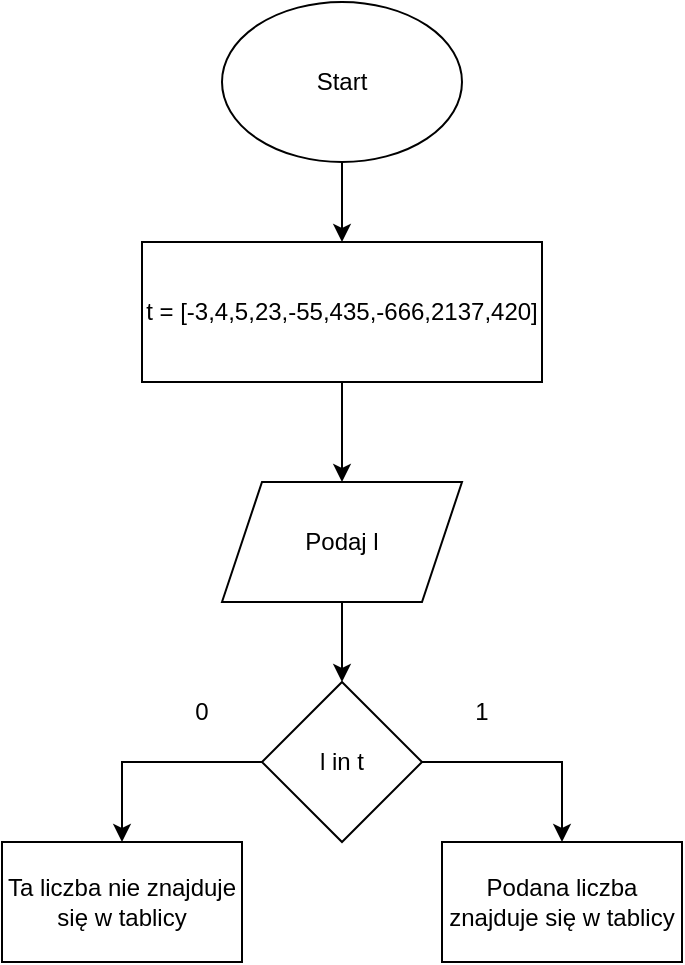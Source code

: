 <mxfile version="21.0.6" type="github">
  <diagram id="C5RBs43oDa-KdzZeNtuy" name="Page-1">
    <mxGraphModel dx="1316" dy="806" grid="1" gridSize="10" guides="1" tooltips="1" connect="1" arrows="1" fold="1" page="1" pageScale="1" pageWidth="827" pageHeight="1169" math="0" shadow="0">
      <root>
        <mxCell id="WIyWlLk6GJQsqaUBKTNV-0" />
        <mxCell id="WIyWlLk6GJQsqaUBKTNV-1" parent="WIyWlLk6GJQsqaUBKTNV-0" />
        <mxCell id="HS5Rx_MoKatWGOZQJjo8-1" style="edgeStyle=orthogonalEdgeStyle;rounded=0;orthogonalLoop=1;jettySize=auto;html=1;entryX=0.5;entryY=0;entryDx=0;entryDy=0;" edge="1" parent="WIyWlLk6GJQsqaUBKTNV-1" source="wEPcdbPYhGr3-dHpcgvf-0" target="wEPcdbPYhGr3-dHpcgvf-3">
          <mxGeometry relative="1" as="geometry" />
        </mxCell>
        <mxCell id="wEPcdbPYhGr3-dHpcgvf-0" value="Start" style="ellipse;whiteSpace=wrap;html=1;" parent="WIyWlLk6GJQsqaUBKTNV-1" vertex="1">
          <mxGeometry x="320" y="10" width="120" height="80" as="geometry" />
        </mxCell>
        <mxCell id="HS5Rx_MoKatWGOZQJjo8-3" style="edgeStyle=orthogonalEdgeStyle;rounded=0;orthogonalLoop=1;jettySize=auto;html=1;entryX=0.5;entryY=0;entryDx=0;entryDy=0;" edge="1" parent="WIyWlLk6GJQsqaUBKTNV-1" source="wEPcdbPYhGr3-dHpcgvf-1" target="wEPcdbPYhGr3-dHpcgvf-4">
          <mxGeometry relative="1" as="geometry" />
        </mxCell>
        <mxCell id="wEPcdbPYhGr3-dHpcgvf-1" value="Podaj l" style="shape=parallelogram;perimeter=parallelogramPerimeter;whiteSpace=wrap;html=1;fixedSize=1;" parent="WIyWlLk6GJQsqaUBKTNV-1" vertex="1">
          <mxGeometry x="320" y="250" width="120" height="60" as="geometry" />
        </mxCell>
        <mxCell id="HS5Rx_MoKatWGOZQJjo8-2" style="edgeStyle=orthogonalEdgeStyle;rounded=0;orthogonalLoop=1;jettySize=auto;html=1;" edge="1" parent="WIyWlLk6GJQsqaUBKTNV-1" source="wEPcdbPYhGr3-dHpcgvf-3" target="wEPcdbPYhGr3-dHpcgvf-1">
          <mxGeometry relative="1" as="geometry" />
        </mxCell>
        <mxCell id="wEPcdbPYhGr3-dHpcgvf-3" value="t = [-3,4,5,23,-55,435,-666,2137,420]" style="rounded=0;whiteSpace=wrap;html=1;" parent="WIyWlLk6GJQsqaUBKTNV-1" vertex="1">
          <mxGeometry x="280" y="130" width="200" height="70" as="geometry" />
        </mxCell>
        <mxCell id="wEPcdbPYhGr3-dHpcgvf-11" style="edgeStyle=orthogonalEdgeStyle;rounded=0;orthogonalLoop=1;jettySize=auto;html=1;entryX=0.5;entryY=0;entryDx=0;entryDy=0;" parent="WIyWlLk6GJQsqaUBKTNV-1" source="wEPcdbPYhGr3-dHpcgvf-4" target="wEPcdbPYhGr3-dHpcgvf-10" edge="1">
          <mxGeometry relative="1" as="geometry" />
        </mxCell>
        <mxCell id="wEPcdbPYhGr3-dHpcgvf-13" style="edgeStyle=orthogonalEdgeStyle;rounded=0;orthogonalLoop=1;jettySize=auto;html=1;entryX=0.5;entryY=0;entryDx=0;entryDy=0;" parent="WIyWlLk6GJQsqaUBKTNV-1" source="wEPcdbPYhGr3-dHpcgvf-4" target="wEPcdbPYhGr3-dHpcgvf-12" edge="1">
          <mxGeometry relative="1" as="geometry" />
        </mxCell>
        <mxCell id="wEPcdbPYhGr3-dHpcgvf-4" value="l in t" style="rhombus;whiteSpace=wrap;html=1;" parent="WIyWlLk6GJQsqaUBKTNV-1" vertex="1">
          <mxGeometry x="340" y="350" width="80" height="80" as="geometry" />
        </mxCell>
        <mxCell id="wEPcdbPYhGr3-dHpcgvf-10" value="Podana liczba znajduje się w tablicy" style="rounded=0;whiteSpace=wrap;html=1;" parent="WIyWlLk6GJQsqaUBKTNV-1" vertex="1">
          <mxGeometry x="430" y="430" width="120" height="60" as="geometry" />
        </mxCell>
        <mxCell id="wEPcdbPYhGr3-dHpcgvf-12" value="Ta liczba nie znajduje się w tablicy" style="rounded=0;whiteSpace=wrap;html=1;" parent="WIyWlLk6GJQsqaUBKTNV-1" vertex="1">
          <mxGeometry x="210" y="430" width="120" height="60" as="geometry" />
        </mxCell>
        <mxCell id="HS5Rx_MoKatWGOZQJjo8-4" value="1" style="text;html=1;strokeColor=none;fillColor=none;align=center;verticalAlign=middle;whiteSpace=wrap;rounded=0;" vertex="1" parent="WIyWlLk6GJQsqaUBKTNV-1">
          <mxGeometry x="420" y="350" width="60" height="30" as="geometry" />
        </mxCell>
        <mxCell id="HS5Rx_MoKatWGOZQJjo8-5" value="0" style="text;html=1;strokeColor=none;fillColor=none;align=center;verticalAlign=middle;whiteSpace=wrap;rounded=0;" vertex="1" parent="WIyWlLk6GJQsqaUBKTNV-1">
          <mxGeometry x="280" y="350" width="60" height="30" as="geometry" />
        </mxCell>
      </root>
    </mxGraphModel>
  </diagram>
</mxfile>
